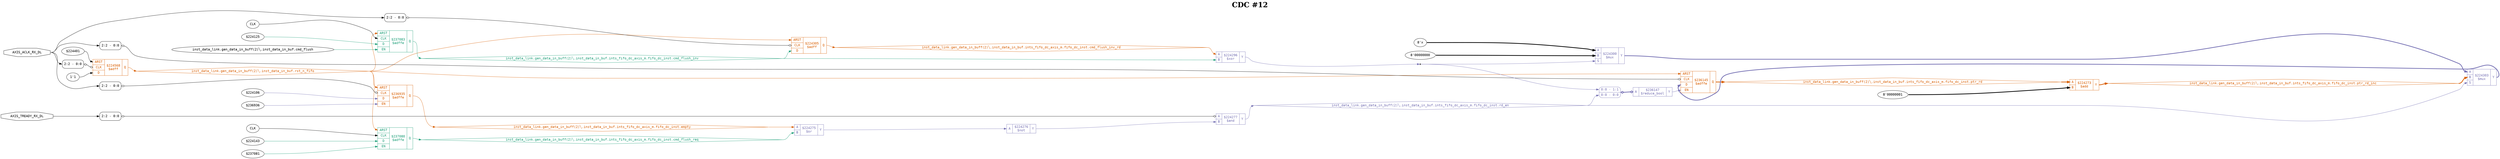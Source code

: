 digraph "spacefibre_light_top" {
label=<<b>CDC #12</b>>;
labelloc="t"
fontsize="30"
node ["fontname"="Courier"]
edge ["fontname"="Courier"]
rankdir="LR";
remincross=true;
n7 [ shape=octagon, label="AXIS_ACLK_RX_DL", color="black", fontcolor="black", href="/src/ip_spacefibre_light_top/spacefibre_light_top.vhd#65" ];
n8 [ shape=octagon, label="AXIS_TREADY_RX_DL", color="black", fontcolor="black", href="/src/ip_spacefibre_light_top/spacefibre_light_top.vhd#66" ];
n9 [ shape=diamond, label="inst_data_link.gen_data_in_buff(2)&#9586;.inst_data_in_buf.ints_fifo_dc_axis_m.fifo_dc_inst.cmd_flush_inv", colorscheme="dark28", color="1", fontcolor="1", href="/src/ip/fifo_dc/fifo_dc.vhd#112" ];
n10 [ shape=diamond, label="inst_data_link.gen_data_in_buff(2)&#9586;.inst_data_in_buf.ints_fifo_dc_axis_m.fifo_dc_inst.cmd_flush_inv_rd", colorscheme="dark28", color="2", fontcolor="2", href="/src/ip/fifo_dc/fifo_dc.vhd#114" ];
n11 [ shape=diamond, label="inst_data_link.gen_data_in_buff(2)&#9586;.inst_data_in_buf.ints_fifo_dc_axis_m.fifo_dc_inst.cmd_flush_req", colorscheme="dark28", color="1", fontcolor="1", href="/src/ip/fifo_dc/fifo_dc.vhd#111" ];
n12 [ shape=diamond, label="inst_data_link.gen_data_in_buff(2)&#9586;.inst_data_in_buf.ints_fifo_dc_axis_m.fifo_dc_inst.empty", colorscheme="dark28", color="2", fontcolor="2", href="/src/ip/fifo_dc/fifo_dc.vhd#129" ];
n13 [ shape=diamond, label="inst_data_link.gen_data_in_buff(2)&#9586;.inst_data_in_buf.ints_fifo_dc_axis_m.fifo_dc_inst.ptr_rd", colorscheme="dark28", color="2", fontcolor="2", href="/src/ip/fifo_dc/fifo_dc.vhd#98" ];
n14 [ shape=diamond, label="inst_data_link.gen_data_in_buff(2)&#9586;.inst_data_in_buf.ints_fifo_dc_axis_m.fifo_dc_inst.ptr_rd_inc", colorscheme="dark28", color="2", fontcolor="2", href="/src/ip/fifo_dc/fifo_dc.vhd#99" ];
n15 [ shape=diamond, label="inst_data_link.gen_data_in_buff(2)&#9586;.inst_data_in_buf.ints_fifo_dc_axis_m.fifo_dc_inst.rd_en", colorscheme="dark28", color="3", fontcolor="3", href="/src/ip/fifo_dc/fifo_dc.vhd#124" ];
n16 [ shape=diamond, label="inst_data_link.gen_data_in_buff(2)&#9586;.inst_data_in_buf.rst_n_fifo", colorscheme="dark28", color="2", fontcolor="2", href="/src/module_data_link/data_in_buf.vhd#142" ];
{ rank="source"; n7; n8;}
{ rank="sink";}
c22 [ shape=record, label="{{<p17> ARST|<p18> CLK|<p19> D|<p20> EN}|$236145\n$adffe|{<p21> Q}}", colorscheme="dark28", color="2", fontcolor="2" , href="/src/ip/fifo_dc/fifo_dc.vhd#321"  ];
x0 [ shape=record, style=rounded, label="<s0> 2:2 - 0:0 ", color="black", fontcolor="black" ];
x0:e -> c22:p18:w [arrowhead=odiamond, arrowtail=odiamond, dir=both, color="black", fontcolor="black", label=""];
v2 [ label="$224106" ];
v3 [ label="$236936" ];
c23 [ shape=record, label="{{<p17> ARST|<p18> CLK|<p19> D|<p20> EN}|$236935\n$adffe|{<p21> Q}}", colorscheme="dark28", color="2", fontcolor="2" , href="/src/ip/fifo_dc/fifo_dc.vhd#378"  ];
x1 [ shape=record, style=rounded, label="<s0> 2:2 - 0:0 ", color="black", fontcolor="black" ];
x1:e -> c23:p18:w [arrowhead=odiamond, arrowtail=odiamond, dir=both, color="black", fontcolor="black", label=""];
v4 [ label="CLK" ];
v5 [ label="$224143" ];
v6 [ label="$237081" ];
c24 [ shape=record, label="{{<p17> ARST|<p18> CLK|<p19> D|<p20> EN}|$237080\n$adffe|{<p21> Q}}", colorscheme="dark28", color="1", fontcolor="1" , href="/src/ip/fifo_dc/fifo_dc.vhd#440"  ];
v7 [ label="CLK" ];
v8 [ label="$224125" ];
v9 [ label="inst_data_link.gen_data_in_buff(2)&#9586;.inst_data_in_buf.cmd_flush" ];
c25 [ shape=record, label="{{<p17> ARST|<p18> CLK|<p19> D|<p20> EN}|$237083\n$adffe|{<p21> Q}}", colorscheme="dark28", color="1", fontcolor="1" , href="/src/ip/fifo_dc/fifo_dc.vhd#440"  ];
c28 [ shape=record, label="{{<p26> A}|$236147\n$reduce_bool|{<p27> Y}}", colorscheme="dark28", color="3", fontcolor="3" ];
x10 [ shape=record, style=rounded, label="<s1> 0:0 - 1:1 |<s0> 0:0 - 0:0 ", colorscheme="dark28", color="3", fontcolor="3" ];
x10:e -> c28:p26:w [arrowhead=odiamond, arrowtail=odiamond, dir=both, colorscheme="dark28", color="3", fontcolor="3", style="setlinewidth(3)", label=""];
v11 [ label="$224401" ];
v13 [ label="1'1" ];
c29 [ shape=record, label="{{<p17> ARST|<p18> CLK|<p19> D}|$224568\n$adff|{<p21> Q}}", colorscheme="dark28", color="2", fontcolor="2" , href="/src/module_data_link/data_in_buf.vhd#194"  ];
x12 [ shape=record, style=rounded, label="<s0> 2:2 - 0:0 ", color="black", fontcolor="black" ];
x12:e -> c29:p18:w [arrowhead=odiamond, arrowtail=odiamond, dir=both, color="black", fontcolor="black", label=""];
v14 [ label="8'00000001" ];
c31 [ shape=record, label="{{<p26> A|<p30> B}|$224273\n$add|{<p27> Y}}", colorscheme="dark28", color="2", fontcolor="2" , href="/src/ip/fifo_dc/fifo_dc.vhd#289"  ];
c32 [ shape=record, label="{{<p17> ARST|<p18> CLK|<p19> D}|$224305\n$adff|{<p21> Q}}", colorscheme="dark28", color="2", fontcolor="2" , href="/src/ip/fifo_dc/fifo_dc.vhd#321"  ];
x15 [ shape=record, style=rounded, label="<s0> 2:2 - 0:0 ", color="black", fontcolor="black" ];
x15:e -> c32:p18:w [arrowhead=odiamond, arrowtail=odiamond, dir=both, color="black", fontcolor="black", label=""];
c33 [ shape=record, label="{{<p26> A|<p30> B}|$224296\n$xor|{<p27> Y}}", colorscheme="dark28", color="3", fontcolor="3" , href="/src/ip/fifo_dc/fifo_dc.vhd#327"  ];
c34 [ shape=record, label="{{<p26> A|<p30> B}|$224275\n$or|{<p27> Y}}", colorscheme="dark28", color="3", fontcolor="3" , href="/src/ip/fifo_dc/fifo_dc.vhd#290"  ];
c35 [ shape=record, label="{{<p26> A}|$224276\n$not|{<p27> Y}}", colorscheme="dark28", color="3", fontcolor="3" , href="/src/ip/fifo_dc/fifo_dc.vhd#290"  ];
c36 [ shape=record, label="{{<p26> A|<p30> B}|$224277\n$and|{<p27> Y}}", colorscheme="dark28", color="3", fontcolor="3" , href="/src/ip/fifo_dc/fifo_dc.vhd#290"  ];
x16 [ shape=record, style=rounded, label="<s0> 2:2 - 0:0 ", color="black", fontcolor="black" ];
x16:e -> c36:p26:w [arrowhead=odiamond, arrowtail=odiamond, dir=both, color="black", fontcolor="black", label=""];
v17 [ label="8'x" ];
v18 [ label="8'00000000" ];
c38 [ shape=record, label="{{<p26> A|<p30> B|<p37> S}|$224300\n$mux|{<p27> Y}}", colorscheme="dark28", color="3", fontcolor="3" , href="/src/ip/fifo_dc/fifo_dc.vhd#327"  ];
c39 [ shape=record, label="{{<p26> A|<p30> B|<p37> S}|$224303\n$mux|{<p27> Y}}", colorscheme="dark28", color="3", fontcolor="3" , href="/src/ip/fifo_dc/fifo_dc.vhd#331"  ];
c28:p27:e -> c22:p20:w [colorscheme="dark28", color="3", fontcolor="3", label=""];
c32:p21:e -> n10:w [colorscheme="dark28", color="2", fontcolor="2", label=""];
n10:e -> c33:p26:w [colorscheme="dark28", color="2", fontcolor="2", label=""];
c24:p21:e -> n11:w [colorscheme="dark28", color="1", fontcolor="1", label=""];
n11:e -> c34:p30:w [colorscheme="dark28", color="1", fontcolor="1", label=""];
c23:p21:e -> n12:w [colorscheme="dark28", color="2", fontcolor="2", label=""];
n12:e -> c34:p26:w [colorscheme="dark28", color="2", fontcolor="2", label=""];
c22:p21:e -> n13:w [colorscheme="dark28", color="2", fontcolor="2", style="setlinewidth(3)", label=""];
n13:e -> c31:p26:w [colorscheme="dark28", color="2", fontcolor="2", style="setlinewidth(3)", label=""];
c31:p27:e -> n14:w [colorscheme="dark28", color="2", fontcolor="2", style="setlinewidth(3)", label=""];
n14:e -> c39:p30:w [colorscheme="dark28", color="2", fontcolor="2", style="setlinewidth(3)", label=""];
c36:p27:e -> n15:w [colorscheme="dark28", color="3", fontcolor="3", label=""];
n15:e -> c39:p37:w [colorscheme="dark28", color="3", fontcolor="3", label=""];
n15:e -> x10:s0:w [colorscheme="dark28", color="3", fontcolor="3", label=""];
c29:p21:e -> n16:w [colorscheme="dark28", color="2", fontcolor="2", label=""];
n16:e -> c22:p17:w [colorscheme="dark28", color="2", fontcolor="2", label=""];
n16:e -> c23:p17:w [colorscheme="dark28", color="2", fontcolor="2", label=""];
n16:e -> c24:p17:w [colorscheme="dark28", color="2", fontcolor="2", label=""];
n16:e -> c25:p17:w [colorscheme="dark28", color="2", fontcolor="2", label=""];
n16:e -> c32:p17:w [colorscheme="dark28", color="2", fontcolor="2", label=""];
c34:p27:e -> c35:p26:w [colorscheme="dark28", color="3", fontcolor="3", label=""];
c35:p27:e -> c36:p30:w [colorscheme="dark28", color="3", fontcolor="3", label=""];
n4 [ shape=point ];
c33:p27:e -> n4:w [colorscheme="dark28", color="3", fontcolor="3", label=""];
n4:e -> c38:p37:w [colorscheme="dark28", color="3", fontcolor="3", label=""];
n4:e -> x10:s1:w [colorscheme="dark28", color="3", fontcolor="3", label=""];
c38:p27:e -> c39:p26:w [colorscheme="dark28", color="3", fontcolor="3", style="setlinewidth(3)", label=""];
c39:p27:e -> c22:p19:w [colorscheme="dark28", color="3", fontcolor="3", style="setlinewidth(3)", label=""];
n7:e -> x0:s0:w [color="black", fontcolor="black", label=""];
n7:e -> x12:s0:w [color="black", fontcolor="black", label=""];
n7:e -> x15:s0:w [color="black", fontcolor="black", label=""];
n7:e -> x1:s0:w [color="black", fontcolor="black", label=""];
n8:e -> x16:s0:w [color="black", fontcolor="black", label=""];
c25:p21:e -> n9:w [colorscheme="dark28", color="1", fontcolor="1", label=""];
n9:e -> c32:p19:w [colorscheme="dark28", color="1", fontcolor="1", label=""];
n9:e -> c33:p30:w [colorscheme="dark28", color="1", fontcolor="1", label=""];
v11:e -> c29:p17:w [color="black", fontcolor="black", label=""];
v13:e -> c29:p19:w [color="black", fontcolor="black", label=""];
v14:e -> c31:p30:w [color="black", fontcolor="black", style="setlinewidth(3)", label=""];
v17:e -> c38:p26:w [color="black", fontcolor="black", style="setlinewidth(3)", label=""];
v18:e -> c38:p30:w [color="black", fontcolor="black", style="setlinewidth(3)", label=""];
v2:e -> c23:p19:w [colorscheme="dark28", color="3", fontcolor="3", label=""];
v3:e -> c23:p20:w [colorscheme="dark28", color="3", fontcolor="3", label=""];
v4:e -> c24:p18:w [color="black", fontcolor="black", label=""];
v5:e -> c24:p19:w [colorscheme="dark28", color="1", fontcolor="1", label=""];
v6:e -> c24:p20:w [colorscheme="dark28", color="1", fontcolor="1", label=""];
v7:e -> c25:p18:w [color="black", fontcolor="black", label=""];
v8:e -> c25:p19:w [colorscheme="dark28", color="1", fontcolor="1", label=""];
v9:e -> c25:p20:w [colorscheme="dark28", color="1", fontcolor="1", label=""];
}
